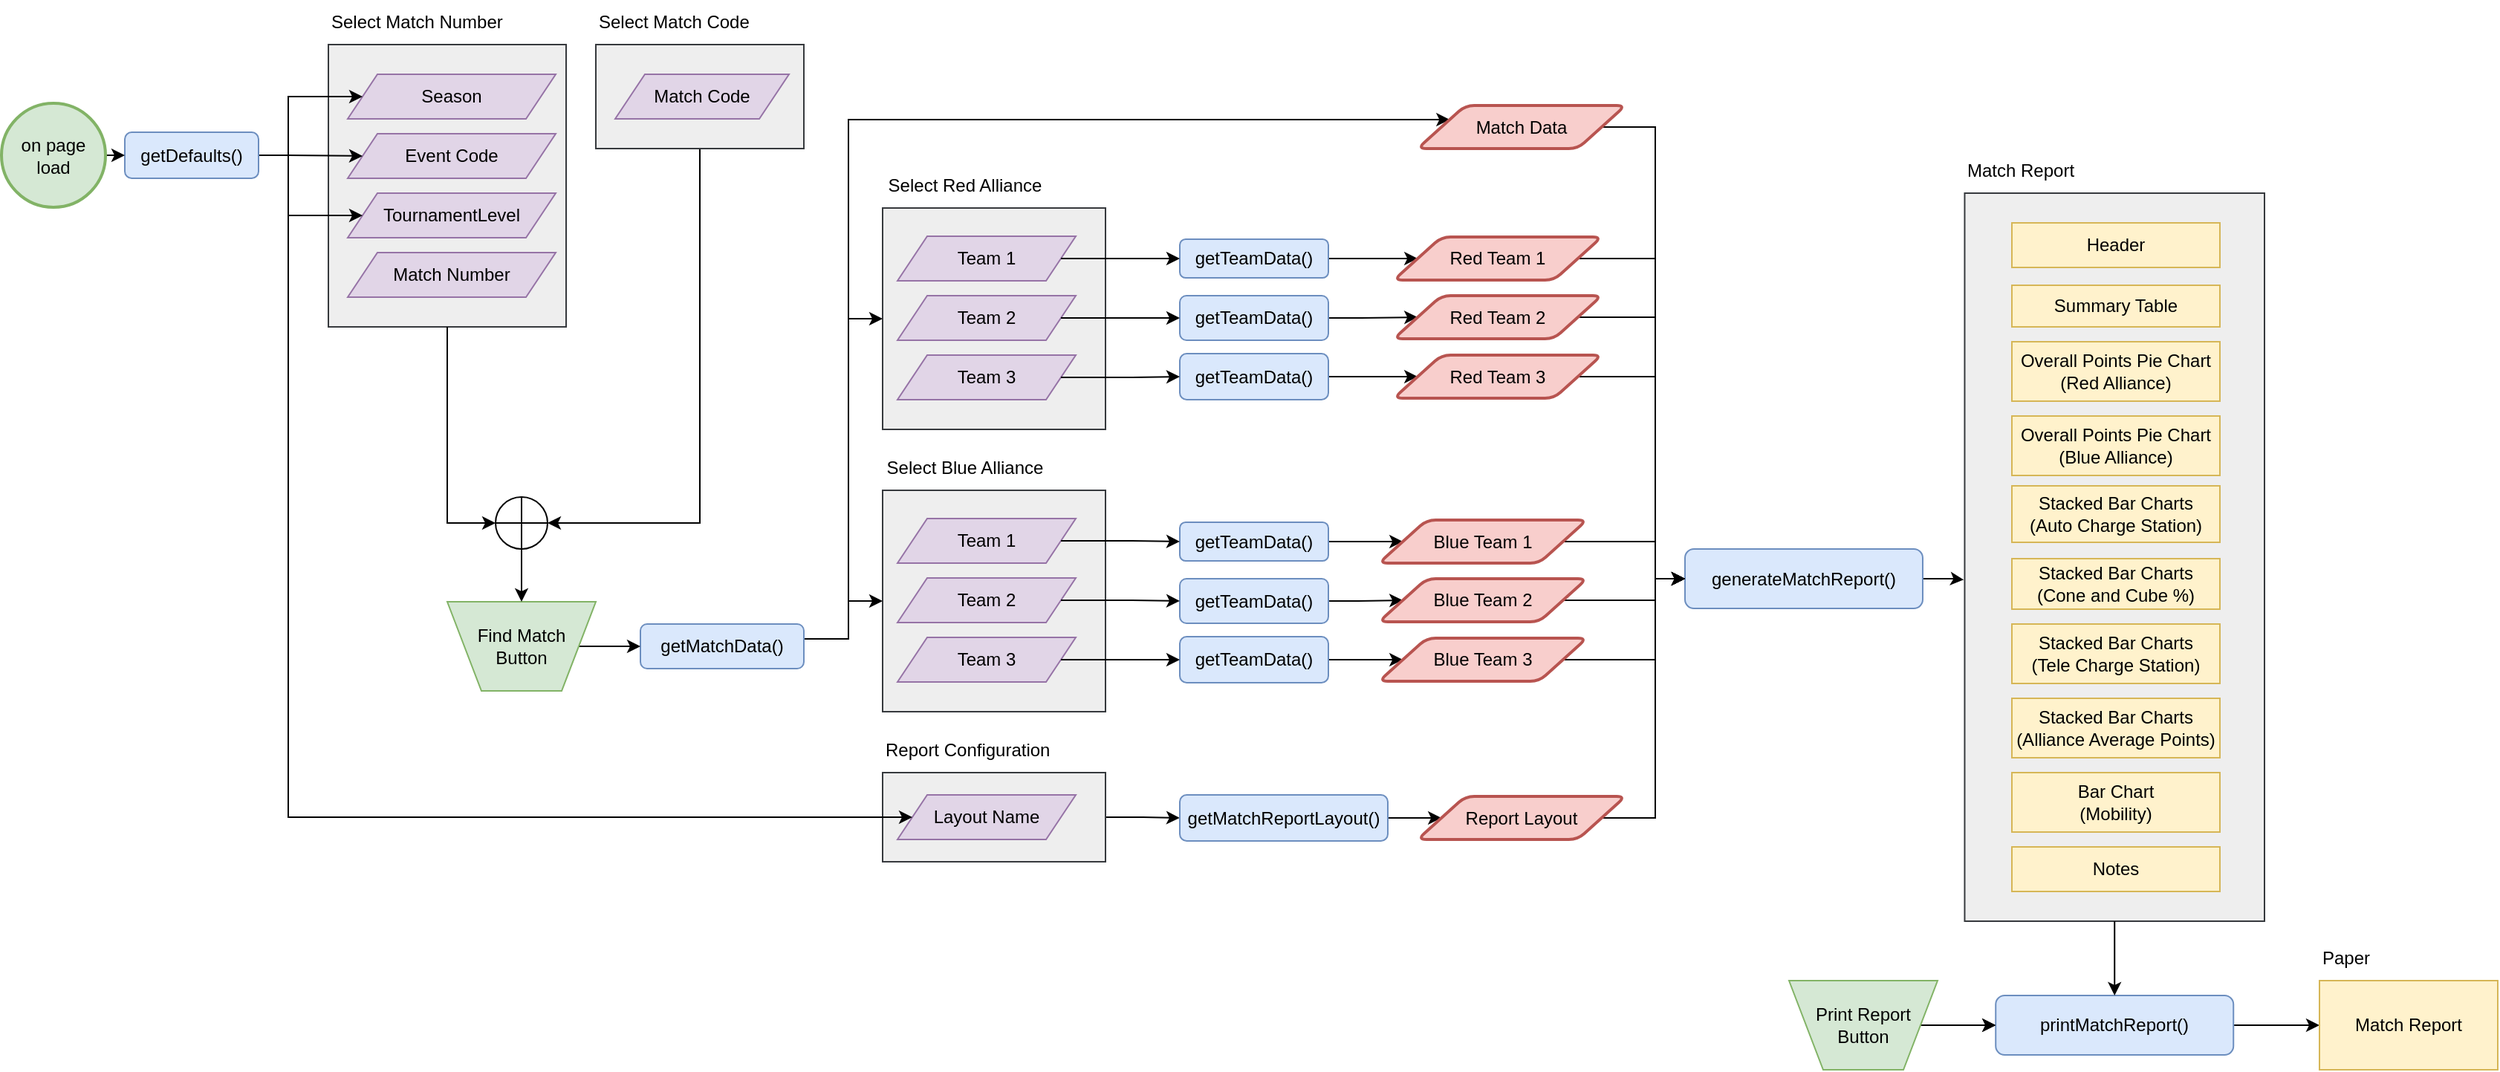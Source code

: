 <mxfile version="21.6.2" type="google">
  <diagram id="Z5OLpLAsLksBXLpLxAP1" name="Page-1">
    <mxGraphModel grid="1" page="1" gridSize="10" guides="1" tooltips="1" connect="1" arrows="1" fold="1" pageScale="1" pageWidth="850" pageHeight="1100" math="0" shadow="0">
      <root>
        <mxCell id="0" />
        <mxCell id="1" parent="0" />
        <mxCell id="R0Q2l2MmQuAHJMRnev2r-56" style="edgeStyle=orthogonalEdgeStyle;rounded=0;orthogonalLoop=1;jettySize=auto;html=1;entryX=-0.003;entryY=0.531;entryDx=0;entryDy=0;entryPerimeter=0;" edge="1" parent="1" source="aFEwpqFZGkhVa3lLTVIJ-1" target="aFEwpqFZGkhVa3lLTVIJ-15">
          <mxGeometry relative="1" as="geometry" />
        </mxCell>
        <mxCell id="aFEwpqFZGkhVa3lLTVIJ-1" value="generateMatchReport()" style="rounded=1;whiteSpace=wrap;html=1;fillColor=#dae8fc;strokeColor=#6c8ebf;" vertex="1" parent="1">
          <mxGeometry x="293" y="499.5" width="160" height="40" as="geometry" />
        </mxCell>
        <mxCell id="R0Q2l2MmQuAHJMRnev2r-148" style="edgeStyle=orthogonalEdgeStyle;rounded=0;orthogonalLoop=1;jettySize=auto;html=1;entryX=0;entryY=0.5;entryDx=0;entryDy=0;" edge="1" parent="1" source="R0Q2l2MmQuAHJMRnev2r-14" target="R0Q2l2MmQuAHJMRnev2r-138">
          <mxGeometry relative="1" as="geometry" />
        </mxCell>
        <mxCell id="R0Q2l2MmQuAHJMRnev2r-14" value="printMatchReport()" style="rounded=1;whiteSpace=wrap;html=1;fillColor=#dae8fc;strokeColor=#6c8ebf;" vertex="1" parent="1">
          <mxGeometry x="502.12" y="800" width="160" height="40" as="geometry" />
        </mxCell>
        <mxCell id="R0Q2l2MmQuAHJMRnev2r-55" value="" style="group" connectable="0" vertex="1" parent="1">
          <mxGeometry x="473" y="230" width="210" height="520" as="geometry" />
        </mxCell>
        <mxCell id="aFEwpqFZGkhVa3lLTVIJ-15" value="" style="rounded=0;whiteSpace=wrap;html=1;fillColor=#eeeeee;strokeColor=#36393d;" vertex="1" parent="R0Q2l2MmQuAHJMRnev2r-55">
          <mxGeometry x="8.23" y="30" width="201.77" height="490" as="geometry" />
        </mxCell>
        <mxCell id="aFEwpqFZGkhVa3lLTVIJ-5" value="Overall Points Pie Chart&lt;br&gt;(Red Alliance)" style="rounded=0;whiteSpace=wrap;html=1;fillColor=#fff2cc;strokeColor=#d6b656;" vertex="1" parent="R0Q2l2MmQuAHJMRnev2r-55">
          <mxGeometry x="40" y="130" width="140" height="40" as="geometry" />
        </mxCell>
        <mxCell id="R0Q2l2MmQuAHJMRnev2r-11" value="Header" style="rounded=0;whiteSpace=wrap;html=1;fillColor=#fff2cc;strokeColor=#d6b656;" vertex="1" parent="R0Q2l2MmQuAHJMRnev2r-55">
          <mxGeometry x="40" y="50" width="140" height="30" as="geometry" />
        </mxCell>
        <mxCell id="R0Q2l2MmQuAHJMRnev2r-1" value="Match Report" style="text;html=1;align=left;verticalAlign=middle;resizable=0;points=[];autosize=1;strokeColor=none;fillColor=none;" vertex="1" parent="R0Q2l2MmQuAHJMRnev2r-55">
          <mxGeometry x="8.23" width="100" height="30" as="geometry" />
        </mxCell>
        <mxCell id="R0Q2l2MmQuAHJMRnev2r-50" value="Overall Points Pie Chart&lt;br&gt;(Blue Alliance)" style="rounded=0;whiteSpace=wrap;html=1;fillColor=#fff2cc;strokeColor=#d6b656;" vertex="1" parent="R0Q2l2MmQuAHJMRnev2r-55">
          <mxGeometry x="40" y="180" width="140" height="40" as="geometry" />
        </mxCell>
        <mxCell id="R0Q2l2MmQuAHJMRnev2r-13" value="Notes" style="rounded=0;whiteSpace=wrap;html=1;fillColor=#fff2cc;strokeColor=#d6b656;" vertex="1" parent="R0Q2l2MmQuAHJMRnev2r-55">
          <mxGeometry x="40" y="470" width="140" height="30" as="geometry" />
        </mxCell>
        <mxCell id="aFEwpqFZGkhVa3lLTVIJ-6" value="Bar Chart&lt;br&gt;(Mobility)" style="rounded=0;whiteSpace=wrap;html=1;fillColor=#fff2cc;strokeColor=#d6b656;" vertex="1" parent="R0Q2l2MmQuAHJMRnev2r-55">
          <mxGeometry x="40" y="420" width="140" height="40" as="geometry" />
        </mxCell>
        <mxCell id="R0Q2l2MmQuAHJMRnev2r-12" value="Stacked Bar Charts&lt;br&gt;(Auto Charge Station)" style="rounded=0;whiteSpace=wrap;html=1;fillColor=#fff2cc;strokeColor=#d6b656;" vertex="1" parent="R0Q2l2MmQuAHJMRnev2r-55">
          <mxGeometry x="40" y="227" width="140" height="38" as="geometry" />
        </mxCell>
        <mxCell id="R0Q2l2MmQuAHJMRnev2r-51" value="Stacked Bar Charts&lt;br&gt;(Tele Charge Station)" style="rounded=0;whiteSpace=wrap;html=1;fillColor=#fff2cc;strokeColor=#d6b656;" vertex="1" parent="R0Q2l2MmQuAHJMRnev2r-55">
          <mxGeometry x="40" y="320" width="140" height="40" as="geometry" />
        </mxCell>
        <mxCell id="R0Q2l2MmQuAHJMRnev2r-52" value="Stacked Bar Charts&lt;br&gt;(Cone and Cube %)" style="rounded=0;whiteSpace=wrap;html=1;fillColor=#fff2cc;strokeColor=#d6b656;" vertex="1" parent="R0Q2l2MmQuAHJMRnev2r-55">
          <mxGeometry x="40" y="276" width="140" height="34" as="geometry" />
        </mxCell>
        <mxCell id="R0Q2l2MmQuAHJMRnev2r-53" value="Stacked Bar Charts&lt;br&gt;(Alliance Average Points)" style="rounded=0;whiteSpace=wrap;html=1;fillColor=#fff2cc;strokeColor=#d6b656;" vertex="1" parent="R0Q2l2MmQuAHJMRnev2r-55">
          <mxGeometry x="40" y="370" width="140" height="40" as="geometry" />
        </mxCell>
        <mxCell id="aFEwpqFZGkhVa3lLTVIJ-4" value="Summary Table" style="rounded=0;whiteSpace=wrap;html=1;fillColor=#fff2cc;strokeColor=#d6b656;" vertex="1" parent="R0Q2l2MmQuAHJMRnev2r-55">
          <mxGeometry x="40" y="92" width="140" height="28" as="geometry" />
        </mxCell>
        <mxCell id="R0Q2l2MmQuAHJMRnev2r-58" style="edgeStyle=orthogonalEdgeStyle;rounded=0;orthogonalLoop=1;jettySize=auto;html=1;exitX=1;exitY=0.5;exitDx=0;exitDy=0;entryX=0;entryY=0.5;entryDx=0;entryDy=0;" edge="1" parent="1" target="R0Q2l2MmQuAHJMRnev2r-14">
          <mxGeometry relative="1" as="geometry">
            <mxPoint x="473" y="820" as="sourcePoint" />
          </mxGeometry>
        </mxCell>
        <mxCell id="R0Q2l2MmQuAHJMRnev2r-67" value="" style="group" connectable="0" vertex="1" parent="1">
          <mxGeometry x="-257" y="240" width="160" height="179" as="geometry" />
        </mxCell>
        <mxCell id="R0Q2l2MmQuAHJMRnev2r-22" value="" style="rounded=0;whiteSpace=wrap;html=1;fillColor=#eeeeee;strokeColor=#36393d;" vertex="1" parent="R0Q2l2MmQuAHJMRnev2r-67">
          <mxGeometry x="10" y="30" width="150" height="149" as="geometry" />
        </mxCell>
        <mxCell id="R0Q2l2MmQuAHJMRnev2r-23" value="Select Red Alliance" style="text;html=1;align=center;verticalAlign=middle;resizable=0;points=[];autosize=1;strokeColor=none;fillColor=none;" vertex="1" parent="R0Q2l2MmQuAHJMRnev2r-67">
          <mxGeometry width="130" height="30" as="geometry" />
        </mxCell>
        <mxCell id="R0Q2l2MmQuAHJMRnev2r-64" value="Team 1" style="shape=parallelogram;perimeter=parallelogramPerimeter;whiteSpace=wrap;html=1;fixedSize=1;rounded=0;fillColor=#e1d5e7;strokeColor=#9673a6;" vertex="1" parent="R0Q2l2MmQuAHJMRnev2r-67">
          <mxGeometry x="20" y="49" width="120" height="30" as="geometry" />
        </mxCell>
        <mxCell id="R0Q2l2MmQuAHJMRnev2r-65" value="Team 2" style="shape=parallelogram;perimeter=parallelogramPerimeter;whiteSpace=wrap;html=1;fixedSize=1;rounded=0;fillColor=#e1d5e7;strokeColor=#9673a6;" vertex="1" parent="R0Q2l2MmQuAHJMRnev2r-67">
          <mxGeometry x="20" y="89" width="120" height="30" as="geometry" />
        </mxCell>
        <mxCell id="R0Q2l2MmQuAHJMRnev2r-66" value="Team 3" style="shape=parallelogram;perimeter=parallelogramPerimeter;whiteSpace=wrap;html=1;fixedSize=1;rounded=0;fillColor=#e1d5e7;strokeColor=#9673a6;" vertex="1" parent="R0Q2l2MmQuAHJMRnev2r-67">
          <mxGeometry x="20" y="129" width="120" height="30" as="geometry" />
        </mxCell>
        <mxCell id="R0Q2l2MmQuAHJMRnev2r-68" value="" style="group" connectable="0" vertex="1" parent="1">
          <mxGeometry x="-257" y="430" width="160" height="179" as="geometry" />
        </mxCell>
        <mxCell id="R0Q2l2MmQuAHJMRnev2r-69" value="" style="rounded=0;whiteSpace=wrap;html=1;fillColor=#eeeeee;strokeColor=#36393d;" vertex="1" parent="R0Q2l2MmQuAHJMRnev2r-68">
          <mxGeometry x="10" y="30" width="150" height="149" as="geometry" />
        </mxCell>
        <mxCell id="R0Q2l2MmQuAHJMRnev2r-70" value="Select Blue Alliance" style="text;html=1;align=center;verticalAlign=middle;resizable=0;points=[];autosize=1;strokeColor=none;fillColor=none;" vertex="1" parent="R0Q2l2MmQuAHJMRnev2r-68">
          <mxGeometry width="130" height="30" as="geometry" />
        </mxCell>
        <mxCell id="R0Q2l2MmQuAHJMRnev2r-71" value="Team 1" style="shape=parallelogram;perimeter=parallelogramPerimeter;whiteSpace=wrap;html=1;fixedSize=1;rounded=0;fillColor=#e1d5e7;strokeColor=#9673a6;" vertex="1" parent="R0Q2l2MmQuAHJMRnev2r-68">
          <mxGeometry x="20" y="49" width="120" height="30" as="geometry" />
        </mxCell>
        <mxCell id="R0Q2l2MmQuAHJMRnev2r-72" value="Team 2" style="shape=parallelogram;perimeter=parallelogramPerimeter;whiteSpace=wrap;html=1;fixedSize=1;rounded=0;fillColor=#e1d5e7;strokeColor=#9673a6;" vertex="1" parent="R0Q2l2MmQuAHJMRnev2r-68">
          <mxGeometry x="20" y="89" width="120" height="30" as="geometry" />
        </mxCell>
        <mxCell id="R0Q2l2MmQuAHJMRnev2r-73" value="Team 3" style="shape=parallelogram;perimeter=parallelogramPerimeter;whiteSpace=wrap;html=1;fixedSize=1;rounded=0;fillColor=#e1d5e7;strokeColor=#9673a6;" vertex="1" parent="R0Q2l2MmQuAHJMRnev2r-68">
          <mxGeometry x="20" y="129" width="120" height="30" as="geometry" />
        </mxCell>
        <mxCell id="R0Q2l2MmQuAHJMRnev2r-74" value="" style="group" connectable="0" vertex="1" parent="1">
          <mxGeometry x="-620" y="130" width="160" height="220" as="geometry" />
        </mxCell>
        <mxCell id="R0Q2l2MmQuAHJMRnev2r-19" value="" style="rounded=0;whiteSpace=wrap;html=1;fillColor=#eeeeee;strokeColor=#36393d;" vertex="1" parent="R0Q2l2MmQuAHJMRnev2r-74">
          <mxGeometry y="30" width="160" height="190" as="geometry" />
        </mxCell>
        <mxCell id="R0Q2l2MmQuAHJMRnev2r-10" value="Match Number" style="shape=parallelogram;perimeter=parallelogramPerimeter;whiteSpace=wrap;html=1;fixedSize=1;rounded=0;fillColor=#e1d5e7;strokeColor=#9673a6;" vertex="1" parent="R0Q2l2MmQuAHJMRnev2r-74">
          <mxGeometry x="13" y="170" width="140" height="30" as="geometry" />
        </mxCell>
        <mxCell id="R0Q2l2MmQuAHJMRnev2r-16" value="Season" style="shape=parallelogram;perimeter=parallelogramPerimeter;whiteSpace=wrap;html=1;fixedSize=1;rounded=0;fillColor=#e1d5e7;strokeColor=#9673a6;" vertex="1" parent="R0Q2l2MmQuAHJMRnev2r-74">
          <mxGeometry x="13" y="50" width="140" height="30" as="geometry" />
        </mxCell>
        <mxCell id="R0Q2l2MmQuAHJMRnev2r-17" value="Event Code" style="shape=parallelogram;perimeter=parallelogramPerimeter;whiteSpace=wrap;html=1;fixedSize=1;rounded=0;fillColor=#e1d5e7;strokeColor=#9673a6;" vertex="1" parent="R0Q2l2MmQuAHJMRnev2r-74">
          <mxGeometry x="13" y="90" width="140" height="30" as="geometry" />
        </mxCell>
        <mxCell id="R0Q2l2MmQuAHJMRnev2r-18" value="TournamentLevel" style="shape=parallelogram;perimeter=parallelogramPerimeter;whiteSpace=wrap;html=1;fixedSize=1;rounded=0;fillColor=#e1d5e7;strokeColor=#9673a6;" vertex="1" parent="R0Q2l2MmQuAHJMRnev2r-74">
          <mxGeometry x="13" y="130" width="140" height="30" as="geometry" />
        </mxCell>
        <mxCell id="R0Q2l2MmQuAHJMRnev2r-20" value="Select Match Number" style="text;html=1;align=left;verticalAlign=middle;resizable=0;points=[];autosize=1;strokeColor=none;fillColor=none;" vertex="1" parent="R0Q2l2MmQuAHJMRnev2r-74">
          <mxGeometry width="140" height="30" as="geometry" />
        </mxCell>
        <mxCell id="R0Q2l2MmQuAHJMRnev2r-153" style="edgeStyle=orthogonalEdgeStyle;rounded=0;orthogonalLoop=1;jettySize=auto;html=1;exitX=1;exitY=0.5;exitDx=0;exitDy=0;entryX=0;entryY=0.5;entryDx=0;entryDy=0;" edge="1" parent="1" source="R0Q2l2MmQuAHJMRnev2r-75" target="R0Q2l2MmQuAHJMRnev2r-132">
          <mxGeometry relative="1" as="geometry" />
        </mxCell>
        <mxCell id="R0Q2l2MmQuAHJMRnev2r-75" value="" style="rounded=0;whiteSpace=wrap;html=1;fillColor=#eeeeee;strokeColor=#36393d;" vertex="1" parent="1">
          <mxGeometry x="-247" y="650" width="150" height="60" as="geometry" />
        </mxCell>
        <mxCell id="R0Q2l2MmQuAHJMRnev2r-76" value="Report Configuration" style="text;html=1;align=left;verticalAlign=middle;resizable=0;points=[];autosize=1;strokeColor=none;fillColor=none;" vertex="1" parent="1">
          <mxGeometry x="-247" y="620" width="130" height="30" as="geometry" />
        </mxCell>
        <mxCell id="R0Q2l2MmQuAHJMRnev2r-103" style="edgeStyle=orthogonalEdgeStyle;rounded=0;orthogonalLoop=1;jettySize=auto;html=1;exitX=1;exitY=0.5;exitDx=0;exitDy=0;entryX=0;entryY=0.5;entryDx=0;entryDy=0;" edge="1" parent="1" source="R0Q2l2MmQuAHJMRnev2r-77" target="R0Q2l2MmQuAHJMRnev2r-22">
          <mxGeometry relative="1" as="geometry">
            <Array as="points">
              <mxPoint x="-317" y="560" />
              <mxPoint x="-270" y="560" />
              <mxPoint x="-270" y="344" />
            </Array>
          </mxGeometry>
        </mxCell>
        <mxCell id="R0Q2l2MmQuAHJMRnev2r-104" style="edgeStyle=orthogonalEdgeStyle;rounded=0;orthogonalLoop=1;jettySize=auto;html=1;exitX=1;exitY=0.5;exitDx=0;exitDy=0;entryX=0;entryY=0.5;entryDx=0;entryDy=0;" edge="1" parent="1" source="R0Q2l2MmQuAHJMRnev2r-77" target="R0Q2l2MmQuAHJMRnev2r-69">
          <mxGeometry relative="1" as="geometry">
            <Array as="points">
              <mxPoint x="-315" y="560" />
              <mxPoint x="-270" y="560" />
              <mxPoint x="-270" y="534" />
            </Array>
          </mxGeometry>
        </mxCell>
        <mxCell id="R0Q2l2MmQuAHJMRnev2r-162" style="edgeStyle=orthogonalEdgeStyle;rounded=0;orthogonalLoop=1;jettySize=auto;html=1;exitX=1;exitY=0.5;exitDx=0;exitDy=0;entryX=0;entryY=0.25;entryDx=0;entryDy=0;" edge="1" parent="1" source="R0Q2l2MmQuAHJMRnev2r-77" target="R0Q2l2MmQuAHJMRnev2r-149">
          <mxGeometry relative="1" as="geometry">
            <Array as="points">
              <mxPoint x="-317" y="560" />
              <mxPoint x="-270" y="560" />
              <mxPoint x="-270" y="210" />
            </Array>
          </mxGeometry>
        </mxCell>
        <mxCell id="R0Q2l2MmQuAHJMRnev2r-77" value="getMatchData()" style="rounded=1;whiteSpace=wrap;html=1;fillColor=#dae8fc;strokeColor=#6c8ebf;" vertex="1" parent="1">
          <mxGeometry x="-410" y="550" width="110" height="30" as="geometry" />
        </mxCell>
        <mxCell id="R0Q2l2MmQuAHJMRnev2r-107" style="edgeStyle=orthogonalEdgeStyle;rounded=0;orthogonalLoop=1;jettySize=auto;html=1;exitX=1;exitY=0.5;exitDx=0;exitDy=0;entryX=0;entryY=0.5;entryDx=0;entryDy=0;" edge="1" parent="1" source="R0Q2l2MmQuAHJMRnev2r-83" target="R0Q2l2MmQuAHJMRnev2r-105">
          <mxGeometry relative="1" as="geometry" />
        </mxCell>
        <mxCell id="R0Q2l2MmQuAHJMRnev2r-83" value="getTeamData()" style="rounded=1;whiteSpace=wrap;html=1;fillColor=#dae8fc;strokeColor=#6c8ebf;" vertex="1" parent="1">
          <mxGeometry x="-47" y="291" width="100" height="26" as="geometry" />
        </mxCell>
        <mxCell id="R0Q2l2MmQuAHJMRnev2r-108" style="edgeStyle=orthogonalEdgeStyle;rounded=0;orthogonalLoop=1;jettySize=auto;html=1;exitX=1;exitY=0.5;exitDx=0;exitDy=0;entryX=0;entryY=0.5;entryDx=0;entryDy=0;" edge="1" parent="1" source="R0Q2l2MmQuAHJMRnev2r-86" target="R0Q2l2MmQuAHJMRnev2r-106">
          <mxGeometry relative="1" as="geometry" />
        </mxCell>
        <mxCell id="R0Q2l2MmQuAHJMRnev2r-86" value="getTeamData()" style="rounded=1;whiteSpace=wrap;html=1;fillColor=#dae8fc;strokeColor=#6c8ebf;" vertex="1" parent="1">
          <mxGeometry x="-47" y="329" width="100" height="30" as="geometry" />
        </mxCell>
        <mxCell id="R0Q2l2MmQuAHJMRnev2r-110" style="edgeStyle=orthogonalEdgeStyle;rounded=0;orthogonalLoop=1;jettySize=auto;html=1;exitX=1;exitY=0.5;exitDx=0;exitDy=0;entryX=0;entryY=0.5;entryDx=0;entryDy=0;" edge="1" parent="1" source="R0Q2l2MmQuAHJMRnev2r-87" target="R0Q2l2MmQuAHJMRnev2r-109">
          <mxGeometry relative="1" as="geometry" />
        </mxCell>
        <mxCell id="R0Q2l2MmQuAHJMRnev2r-87" value="getTeamData()" style="rounded=1;whiteSpace=wrap;html=1;fillColor=#dae8fc;strokeColor=#6c8ebf;" vertex="1" parent="1">
          <mxGeometry x="-47" y="368" width="100" height="31" as="geometry" />
        </mxCell>
        <mxCell id="R0Q2l2MmQuAHJMRnev2r-91" style="edgeStyle=orthogonalEdgeStyle;rounded=0;orthogonalLoop=1;jettySize=auto;html=1;exitX=1;exitY=0.5;exitDx=0;exitDy=0;entryX=0;entryY=0.5;entryDx=0;entryDy=0;" edge="1" parent="1" source="R0Q2l2MmQuAHJMRnev2r-64" target="R0Q2l2MmQuAHJMRnev2r-83">
          <mxGeometry relative="1" as="geometry" />
        </mxCell>
        <mxCell id="R0Q2l2MmQuAHJMRnev2r-92" style="edgeStyle=orthogonalEdgeStyle;rounded=0;orthogonalLoop=1;jettySize=auto;html=1;exitX=1;exitY=0.5;exitDx=0;exitDy=0;entryX=0;entryY=0.5;entryDx=0;entryDy=0;" edge="1" parent="1" source="R0Q2l2MmQuAHJMRnev2r-65" target="R0Q2l2MmQuAHJMRnev2r-86">
          <mxGeometry relative="1" as="geometry" />
        </mxCell>
        <mxCell id="R0Q2l2MmQuAHJMRnev2r-93" style="edgeStyle=orthogonalEdgeStyle;rounded=0;orthogonalLoop=1;jettySize=auto;html=1;exitX=1;exitY=0.5;exitDx=0;exitDy=0;entryX=0;entryY=0.5;entryDx=0;entryDy=0;" edge="1" parent="1" source="R0Q2l2MmQuAHJMRnev2r-66" target="R0Q2l2MmQuAHJMRnev2r-87">
          <mxGeometry relative="1" as="geometry" />
        </mxCell>
        <mxCell id="R0Q2l2MmQuAHJMRnev2r-94" style="edgeStyle=orthogonalEdgeStyle;rounded=0;orthogonalLoop=1;jettySize=auto;html=1;exitX=0.5;exitY=1;exitDx=0;exitDy=0;entryX=0.5;entryY=0;entryDx=0;entryDy=0;" edge="1" parent="1" source="aFEwpqFZGkhVa3lLTVIJ-15" target="R0Q2l2MmQuAHJMRnev2r-14">
          <mxGeometry relative="1" as="geometry" />
        </mxCell>
        <mxCell id="R0Q2l2MmQuAHJMRnev2r-96" value="" style="edgeStyle=orthogonalEdgeStyle;rounded=0;orthogonalLoop=1;jettySize=auto;html=1;" edge="1" parent="1" source="R0Q2l2MmQuAHJMRnev2r-95" target="R0Q2l2MmQuAHJMRnev2r-14">
          <mxGeometry relative="1" as="geometry" />
        </mxCell>
        <mxCell id="R0Q2l2MmQuAHJMRnev2r-95" value="Print Report&lt;br&gt;Button" style="verticalLabelPosition=middle;verticalAlign=middle;html=1;shape=trapezoid;perimeter=trapezoidPerimeter;whiteSpace=wrap;size=0.23;arcSize=10;flipV=1;labelPosition=center;align=center;fillColor=#d5e8d4;strokeColor=#82b366;" vertex="1" parent="1">
          <mxGeometry x="363" y="790" width="100" height="60" as="geometry" />
        </mxCell>
        <mxCell id="R0Q2l2MmQuAHJMRnev2r-101" style="edgeStyle=orthogonalEdgeStyle;rounded=0;orthogonalLoop=1;jettySize=auto;html=1;exitX=1;exitY=0.5;exitDx=0;exitDy=0;" edge="1" parent="1" source="R0Q2l2MmQuAHJMRnev2r-100" target="R0Q2l2MmQuAHJMRnev2r-77">
          <mxGeometry relative="1" as="geometry" />
        </mxCell>
        <mxCell id="R0Q2l2MmQuAHJMRnev2r-100" value="Find Match&lt;br&gt;Button" style="verticalLabelPosition=middle;verticalAlign=middle;html=1;shape=trapezoid;perimeter=trapezoidPerimeter;whiteSpace=wrap;size=0.23;arcSize=10;flipV=1;labelPosition=center;align=center;fillColor=#d5e8d4;strokeColor=#82b366;" vertex="1" parent="1">
          <mxGeometry x="-540" y="535" width="100" height="60" as="geometry" />
        </mxCell>
        <mxCell id="R0Q2l2MmQuAHJMRnev2r-111" style="edgeStyle=orthogonalEdgeStyle;rounded=0;orthogonalLoop=1;jettySize=auto;html=1;exitX=1;exitY=0.5;exitDx=0;exitDy=0;entryX=0;entryY=0.5;entryDx=0;entryDy=0;" edge="1" parent="1" source="R0Q2l2MmQuAHJMRnev2r-105" target="aFEwpqFZGkhVa3lLTVIJ-1">
          <mxGeometry relative="1" as="geometry">
            <Array as="points">
              <mxPoint x="273" y="304" />
              <mxPoint x="273" y="520" />
            </Array>
          </mxGeometry>
        </mxCell>
        <mxCell id="R0Q2l2MmQuAHJMRnev2r-105" value="Red Team 1" style="shape=parallelogram;html=1;strokeWidth=2;perimeter=parallelogramPerimeter;whiteSpace=wrap;rounded=1;arcSize=12;size=0.23;fillColor=#f8cecc;strokeColor=#b85450;" vertex="1" parent="1">
          <mxGeometry x="97" y="289.5" width="140" height="29" as="geometry" />
        </mxCell>
        <mxCell id="R0Q2l2MmQuAHJMRnev2r-112" style="edgeStyle=orthogonalEdgeStyle;rounded=0;orthogonalLoop=1;jettySize=auto;html=1;exitX=1;exitY=0.5;exitDx=0;exitDy=0;entryX=0;entryY=0.5;entryDx=0;entryDy=0;" edge="1" parent="1" source="R0Q2l2MmQuAHJMRnev2r-106" target="aFEwpqFZGkhVa3lLTVIJ-1">
          <mxGeometry relative="1" as="geometry">
            <Array as="points">
              <mxPoint x="273" y="344" />
              <mxPoint x="273" y="520" />
            </Array>
          </mxGeometry>
        </mxCell>
        <mxCell id="R0Q2l2MmQuAHJMRnev2r-106" value="Red Team 2" style="shape=parallelogram;html=1;strokeWidth=2;perimeter=parallelogramPerimeter;whiteSpace=wrap;rounded=1;arcSize=12;size=0.23;fillColor=#f8cecc;strokeColor=#b85450;" vertex="1" parent="1">
          <mxGeometry x="97" y="329" width="140" height="29" as="geometry" />
        </mxCell>
        <mxCell id="R0Q2l2MmQuAHJMRnev2r-113" style="edgeStyle=orthogonalEdgeStyle;rounded=0;orthogonalLoop=1;jettySize=auto;html=1;exitX=1;exitY=0.5;exitDx=0;exitDy=0;entryX=0;entryY=0.5;entryDx=0;entryDy=0;" edge="1" parent="1" source="R0Q2l2MmQuAHJMRnev2r-109" target="aFEwpqFZGkhVa3lLTVIJ-1">
          <mxGeometry relative="1" as="geometry">
            <Array as="points">
              <mxPoint x="273" y="384" />
              <mxPoint x="273" y="520" />
            </Array>
          </mxGeometry>
        </mxCell>
        <mxCell id="R0Q2l2MmQuAHJMRnev2r-109" value="Red Team 3" style="shape=parallelogram;html=1;strokeWidth=2;perimeter=parallelogramPerimeter;whiteSpace=wrap;rounded=1;arcSize=12;size=0.23;fillColor=#f8cecc;strokeColor=#b85450;" vertex="1" parent="1">
          <mxGeometry x="97" y="369" width="140" height="29" as="geometry" />
        </mxCell>
        <mxCell id="R0Q2l2MmQuAHJMRnev2r-114" style="edgeStyle=orthogonalEdgeStyle;rounded=0;orthogonalLoop=1;jettySize=auto;html=1;exitX=1;exitY=0.5;exitDx=0;exitDy=0;entryX=0;entryY=0.5;entryDx=0;entryDy=0;" edge="1" parent="1" source="R0Q2l2MmQuAHJMRnev2r-115" target="R0Q2l2MmQuAHJMRnev2r-120">
          <mxGeometry relative="1" as="geometry" />
        </mxCell>
        <mxCell id="R0Q2l2MmQuAHJMRnev2r-115" value="getTeamData()" style="rounded=1;whiteSpace=wrap;html=1;fillColor=#dae8fc;strokeColor=#6c8ebf;" vertex="1" parent="1">
          <mxGeometry x="-47" y="481.5" width="100" height="26" as="geometry" />
        </mxCell>
        <mxCell id="R0Q2l2MmQuAHJMRnev2r-116" style="edgeStyle=orthogonalEdgeStyle;rounded=0;orthogonalLoop=1;jettySize=auto;html=1;exitX=1;exitY=0.5;exitDx=0;exitDy=0;entryX=0;entryY=0.5;entryDx=0;entryDy=0;" edge="1" parent="1" source="R0Q2l2MmQuAHJMRnev2r-117" target="R0Q2l2MmQuAHJMRnev2r-121">
          <mxGeometry relative="1" as="geometry" />
        </mxCell>
        <mxCell id="R0Q2l2MmQuAHJMRnev2r-117" value="getTeamData()" style="rounded=1;whiteSpace=wrap;html=1;fillColor=#dae8fc;strokeColor=#6c8ebf;" vertex="1" parent="1">
          <mxGeometry x="-47" y="519.5" width="100" height="30" as="geometry" />
        </mxCell>
        <mxCell id="R0Q2l2MmQuAHJMRnev2r-118" style="edgeStyle=orthogonalEdgeStyle;rounded=0;orthogonalLoop=1;jettySize=auto;html=1;exitX=1;exitY=0.5;exitDx=0;exitDy=0;entryX=0;entryY=0.5;entryDx=0;entryDy=0;" edge="1" parent="1" source="R0Q2l2MmQuAHJMRnev2r-119" target="R0Q2l2MmQuAHJMRnev2r-122">
          <mxGeometry relative="1" as="geometry" />
        </mxCell>
        <mxCell id="R0Q2l2MmQuAHJMRnev2r-119" value="getTeamData()" style="rounded=1;whiteSpace=wrap;html=1;fillColor=#dae8fc;strokeColor=#6c8ebf;" vertex="1" parent="1">
          <mxGeometry x="-47" y="558.5" width="100" height="31" as="geometry" />
        </mxCell>
        <mxCell id="R0Q2l2MmQuAHJMRnev2r-126" style="edgeStyle=orthogonalEdgeStyle;rounded=0;orthogonalLoop=1;jettySize=auto;html=1;exitX=1;exitY=0.5;exitDx=0;exitDy=0;entryX=0;entryY=0.5;entryDx=0;entryDy=0;" edge="1" parent="1" source="R0Q2l2MmQuAHJMRnev2r-120" target="aFEwpqFZGkhVa3lLTVIJ-1">
          <mxGeometry relative="1" as="geometry">
            <Array as="points">
              <mxPoint x="273" y="495" />
              <mxPoint x="273" y="520" />
            </Array>
          </mxGeometry>
        </mxCell>
        <mxCell id="R0Q2l2MmQuAHJMRnev2r-120" value="Blue Team 1" style="shape=parallelogram;html=1;strokeWidth=2;perimeter=parallelogramPerimeter;whiteSpace=wrap;rounded=1;arcSize=12;size=0.23;fillColor=#f8cecc;strokeColor=#b85450;" vertex="1" parent="1">
          <mxGeometry x="87" y="480" width="140" height="29" as="geometry" />
        </mxCell>
        <mxCell id="R0Q2l2MmQuAHJMRnev2r-127" style="edgeStyle=orthogonalEdgeStyle;rounded=0;orthogonalLoop=1;jettySize=auto;html=1;exitX=1;exitY=0.5;exitDx=0;exitDy=0;entryX=0;entryY=0.5;entryDx=0;entryDy=0;" edge="1" parent="1" source="R0Q2l2MmQuAHJMRnev2r-121" target="aFEwpqFZGkhVa3lLTVIJ-1">
          <mxGeometry relative="1" as="geometry">
            <Array as="points">
              <mxPoint x="273" y="534" />
              <mxPoint x="273" y="520" />
            </Array>
          </mxGeometry>
        </mxCell>
        <mxCell id="R0Q2l2MmQuAHJMRnev2r-121" value="Blue Team 2" style="shape=parallelogram;html=1;strokeWidth=2;perimeter=parallelogramPerimeter;whiteSpace=wrap;rounded=1;arcSize=12;size=0.23;fillColor=#f8cecc;strokeColor=#b85450;" vertex="1" parent="1">
          <mxGeometry x="87" y="519.5" width="140" height="29" as="geometry" />
        </mxCell>
        <mxCell id="R0Q2l2MmQuAHJMRnev2r-128" style="edgeStyle=orthogonalEdgeStyle;rounded=0;orthogonalLoop=1;jettySize=auto;html=1;exitX=1;exitY=0.5;exitDx=0;exitDy=0;entryX=0;entryY=0.5;entryDx=0;entryDy=0;" edge="1" parent="1" source="R0Q2l2MmQuAHJMRnev2r-122" target="aFEwpqFZGkhVa3lLTVIJ-1">
          <mxGeometry relative="1" as="geometry">
            <Array as="points">
              <mxPoint x="273" y="574" />
              <mxPoint x="273" y="520" />
            </Array>
          </mxGeometry>
        </mxCell>
        <mxCell id="R0Q2l2MmQuAHJMRnev2r-122" value="Blue Team 3" style="shape=parallelogram;html=1;strokeWidth=2;perimeter=parallelogramPerimeter;whiteSpace=wrap;rounded=1;arcSize=12;size=0.23;fillColor=#f8cecc;strokeColor=#b85450;" vertex="1" parent="1">
          <mxGeometry x="87" y="559.5" width="140" height="29" as="geometry" />
        </mxCell>
        <mxCell id="R0Q2l2MmQuAHJMRnev2r-123" style="edgeStyle=orthogonalEdgeStyle;rounded=0;orthogonalLoop=1;jettySize=auto;html=1;exitX=1;exitY=0.5;exitDx=0;exitDy=0;entryX=0;entryY=0.5;entryDx=0;entryDy=0;" edge="1" parent="1" source="R0Q2l2MmQuAHJMRnev2r-71" target="R0Q2l2MmQuAHJMRnev2r-115">
          <mxGeometry relative="1" as="geometry" />
        </mxCell>
        <mxCell id="R0Q2l2MmQuAHJMRnev2r-124" style="edgeStyle=orthogonalEdgeStyle;rounded=0;orthogonalLoop=1;jettySize=auto;html=1;exitX=1;exitY=0.5;exitDx=0;exitDy=0;entryX=0;entryY=0.5;entryDx=0;entryDy=0;" edge="1" parent="1" source="R0Q2l2MmQuAHJMRnev2r-72" target="R0Q2l2MmQuAHJMRnev2r-117">
          <mxGeometry relative="1" as="geometry" />
        </mxCell>
        <mxCell id="R0Q2l2MmQuAHJMRnev2r-125" style="edgeStyle=orthogonalEdgeStyle;rounded=0;orthogonalLoop=1;jettySize=auto;html=1;exitX=1;exitY=0.5;exitDx=0;exitDy=0;entryX=0;entryY=0.5;entryDx=0;entryDy=0;" edge="1" parent="1" source="R0Q2l2MmQuAHJMRnev2r-73" target="R0Q2l2MmQuAHJMRnev2r-119">
          <mxGeometry relative="1" as="geometry" />
        </mxCell>
        <mxCell id="R0Q2l2MmQuAHJMRnev2r-130" value="Layout Name" style="shape=parallelogram;perimeter=parallelogramPerimeter;whiteSpace=wrap;html=1;fixedSize=1;fillColor=#e1d5e7;strokeColor=#9673a6;" vertex="1" parent="1">
          <mxGeometry x="-237" y="665" width="120" height="30" as="geometry" />
        </mxCell>
        <mxCell id="R0Q2l2MmQuAHJMRnev2r-135" style="edgeStyle=orthogonalEdgeStyle;rounded=0;orthogonalLoop=1;jettySize=auto;html=1;exitX=1;exitY=0.5;exitDx=0;exitDy=0;entryX=0;entryY=0.5;entryDx=0;entryDy=0;" edge="1" parent="1" source="R0Q2l2MmQuAHJMRnev2r-132" target="R0Q2l2MmQuAHJMRnev2r-133">
          <mxGeometry relative="1" as="geometry" />
        </mxCell>
        <mxCell id="R0Q2l2MmQuAHJMRnev2r-132" value="getMatchReportLayout()" style="rounded=1;whiteSpace=wrap;html=1;fillColor=#dae8fc;strokeColor=#6c8ebf;" vertex="1" parent="1">
          <mxGeometry x="-47" y="665" width="140" height="31" as="geometry" />
        </mxCell>
        <mxCell id="R0Q2l2MmQuAHJMRnev2r-136" style="edgeStyle=orthogonalEdgeStyle;rounded=0;orthogonalLoop=1;jettySize=auto;html=1;exitX=1;exitY=0.5;exitDx=0;exitDy=0;entryX=0;entryY=0.5;entryDx=0;entryDy=0;" edge="1" parent="1" source="R0Q2l2MmQuAHJMRnev2r-133" target="aFEwpqFZGkhVa3lLTVIJ-1">
          <mxGeometry relative="1" as="geometry" />
        </mxCell>
        <mxCell id="R0Q2l2MmQuAHJMRnev2r-133" value="Report Layout" style="shape=parallelogram;html=1;strokeWidth=2;perimeter=parallelogramPerimeter;whiteSpace=wrap;rounded=1;arcSize=12;size=0.23;fillColor=#f8cecc;strokeColor=#b85450;" vertex="1" parent="1">
          <mxGeometry x="113" y="666" width="140" height="29" as="geometry" />
        </mxCell>
        <mxCell id="R0Q2l2MmQuAHJMRnev2r-138" value="Match Report" style="rounded=0;whiteSpace=wrap;html=1;fillColor=#fff2cc;strokeColor=#d6b656;" vertex="1" parent="1">
          <mxGeometry x="720" y="790" width="120" height="60" as="geometry" />
        </mxCell>
        <mxCell id="R0Q2l2MmQuAHJMRnev2r-139" value="Paper" style="text;html=1;align=left;verticalAlign=middle;resizable=0;points=[];autosize=1;strokeColor=none;fillColor=none;" vertex="1" parent="1">
          <mxGeometry x="720" y="760" width="60" height="30" as="geometry" />
        </mxCell>
        <mxCell id="R0Q2l2MmQuAHJMRnev2r-143" style="edgeStyle=orthogonalEdgeStyle;rounded=0;orthogonalLoop=1;jettySize=auto;html=1;exitX=1;exitY=0.5;exitDx=0;exitDy=0;entryX=0;entryY=0.5;entryDx=0;entryDy=0;" edge="1" parent="1" source="R0Q2l2MmQuAHJMRnev2r-142" target="R0Q2l2MmQuAHJMRnev2r-130">
          <mxGeometry relative="1" as="geometry">
            <mxPoint x="-307" y="740" as="targetPoint" />
            <Array as="points">
              <mxPoint x="-647" y="235" />
              <mxPoint x="-647" y="680" />
            </Array>
          </mxGeometry>
        </mxCell>
        <mxCell id="R0Q2l2MmQuAHJMRnev2r-144" style="edgeStyle=orthogonalEdgeStyle;rounded=0;orthogonalLoop=1;jettySize=auto;html=1;exitX=1;exitY=0.5;exitDx=0;exitDy=0;entryX=0;entryY=0.5;entryDx=0;entryDy=0;" edge="1" parent="1" source="R0Q2l2MmQuAHJMRnev2r-142" target="R0Q2l2MmQuAHJMRnev2r-16">
          <mxGeometry relative="1" as="geometry">
            <Array as="points">
              <mxPoint x="-647" y="234" />
              <mxPoint x="-647" y="195" />
            </Array>
          </mxGeometry>
        </mxCell>
        <mxCell id="R0Q2l2MmQuAHJMRnev2r-146" style="edgeStyle=orthogonalEdgeStyle;rounded=0;orthogonalLoop=1;jettySize=auto;html=1;exitX=1;exitY=0.5;exitDx=0;exitDy=0;entryX=0;entryY=0.5;entryDx=0;entryDy=0;" edge="1" parent="1" source="R0Q2l2MmQuAHJMRnev2r-142" target="R0Q2l2MmQuAHJMRnev2r-17">
          <mxGeometry relative="1" as="geometry">
            <Array as="points">
              <mxPoint x="-647" y="234" />
            </Array>
          </mxGeometry>
        </mxCell>
        <mxCell id="R0Q2l2MmQuAHJMRnev2r-147" style="edgeStyle=orthogonalEdgeStyle;rounded=0;orthogonalLoop=1;jettySize=auto;html=1;exitX=1;exitY=0.5;exitDx=0;exitDy=0;entryX=0;entryY=0.5;entryDx=0;entryDy=0;" edge="1" parent="1" source="R0Q2l2MmQuAHJMRnev2r-142" target="R0Q2l2MmQuAHJMRnev2r-18">
          <mxGeometry relative="1" as="geometry">
            <Array as="points">
              <mxPoint x="-647" y="234" />
              <mxPoint x="-647" y="275" />
            </Array>
          </mxGeometry>
        </mxCell>
        <mxCell id="R0Q2l2MmQuAHJMRnev2r-142" value="getDefaults()" style="rounded=1;whiteSpace=wrap;html=1;fillColor=#dae8fc;strokeColor=#6c8ebf;" vertex="1" parent="1">
          <mxGeometry x="-757" y="219" width="90" height="31" as="geometry" />
        </mxCell>
        <mxCell id="R0Q2l2MmQuAHJMRnev2r-150" style="edgeStyle=orthogonalEdgeStyle;rounded=0;orthogonalLoop=1;jettySize=auto;html=1;exitX=1;exitY=0.5;exitDx=0;exitDy=0;entryX=0;entryY=0.5;entryDx=0;entryDy=0;" edge="1" parent="1" source="R0Q2l2MmQuAHJMRnev2r-149" target="aFEwpqFZGkhVa3lLTVIJ-1">
          <mxGeometry relative="1" as="geometry" />
        </mxCell>
        <mxCell id="R0Q2l2MmQuAHJMRnev2r-149" value="Match Data" style="shape=parallelogram;html=1;strokeWidth=2;perimeter=parallelogramPerimeter;whiteSpace=wrap;rounded=1;arcSize=12;size=0.23;fillColor=#f8cecc;strokeColor=#b85450;" vertex="1" parent="1">
          <mxGeometry x="113" y="201" width="140" height="29" as="geometry" />
        </mxCell>
        <mxCell id="R0Q2l2MmQuAHJMRnev2r-167" style="edgeStyle=orthogonalEdgeStyle;rounded=0;orthogonalLoop=1;jettySize=auto;html=1;exitX=0.5;exitY=1;exitDx=0;exitDy=0;entryX=1;entryY=0.5;entryDx=0;entryDy=0;entryPerimeter=0;" edge="1" parent="1" source="R0Q2l2MmQuAHJMRnev2r-155" target="R0Q2l2MmQuAHJMRnev2r-161">
          <mxGeometry relative="1" as="geometry" />
        </mxCell>
        <mxCell id="R0Q2l2MmQuAHJMRnev2r-155" value="" style="rounded=0;whiteSpace=wrap;html=1;fillColor=#eeeeee;strokeColor=#36393d;" vertex="1" parent="1">
          <mxGeometry x="-440" y="160" width="140" height="70" as="geometry" />
        </mxCell>
        <mxCell id="R0Q2l2MmQuAHJMRnev2r-157" value="Match Code" style="shape=parallelogram;perimeter=parallelogramPerimeter;whiteSpace=wrap;html=1;fixedSize=1;rounded=0;fillColor=#e1d5e7;strokeColor=#9673a6;" vertex="1" parent="1">
          <mxGeometry x="-427" y="180" width="117" height="30" as="geometry" />
        </mxCell>
        <mxCell id="R0Q2l2MmQuAHJMRnev2r-160" value="Select Match Code" style="text;html=1;align=left;verticalAlign=middle;resizable=0;points=[];autosize=1;strokeColor=none;fillColor=none;" vertex="1" parent="1">
          <mxGeometry x="-440" y="130" width="120" height="30" as="geometry" />
        </mxCell>
        <mxCell id="R0Q2l2MmQuAHJMRnev2r-164" style="edgeStyle=orthogonalEdgeStyle;rounded=0;orthogonalLoop=1;jettySize=auto;html=1;exitX=0.5;exitY=1;exitDx=0;exitDy=0;exitPerimeter=0;" edge="1" parent="1" source="R0Q2l2MmQuAHJMRnev2r-161" target="R0Q2l2MmQuAHJMRnev2r-100">
          <mxGeometry relative="1" as="geometry" />
        </mxCell>
        <mxCell id="R0Q2l2MmQuAHJMRnev2r-161" value="" style="verticalLabelPosition=bottom;verticalAlign=top;html=1;shape=mxgraph.flowchart.summing_function;" vertex="1" parent="1">
          <mxGeometry x="-507.5" y="464.5" width="35" height="35" as="geometry" />
        </mxCell>
        <mxCell id="R0Q2l2MmQuAHJMRnev2r-166" style="edgeStyle=orthogonalEdgeStyle;rounded=0;orthogonalLoop=1;jettySize=auto;html=1;exitX=0.5;exitY=1;exitDx=0;exitDy=0;entryX=0;entryY=0.5;entryDx=0;entryDy=0;entryPerimeter=0;" edge="1" parent="1" source="R0Q2l2MmQuAHJMRnev2r-19" target="R0Q2l2MmQuAHJMRnev2r-161">
          <mxGeometry relative="1" as="geometry" />
        </mxCell>
        <mxCell id="R0Q2l2MmQuAHJMRnev2r-170" style="edgeStyle=orthogonalEdgeStyle;rounded=0;orthogonalLoop=1;jettySize=auto;html=1;exitX=1;exitY=0.5;exitDx=0;exitDy=0;exitPerimeter=0;entryX=0;entryY=0.5;entryDx=0;entryDy=0;" edge="1" parent="1" source="R0Q2l2MmQuAHJMRnev2r-169" target="R0Q2l2MmQuAHJMRnev2r-142">
          <mxGeometry relative="1" as="geometry" />
        </mxCell>
        <mxCell id="R0Q2l2MmQuAHJMRnev2r-169" value="on page load" style="strokeWidth=2;html=1;shape=mxgraph.flowchart.start_2;whiteSpace=wrap;fillColor=#d5e8d4;strokeColor=#82b366;" vertex="1" parent="1">
          <mxGeometry x="-840" y="199.5" width="70" height="70" as="geometry" />
        </mxCell>
      </root>
    </mxGraphModel>
  </diagram>
</mxfile>
